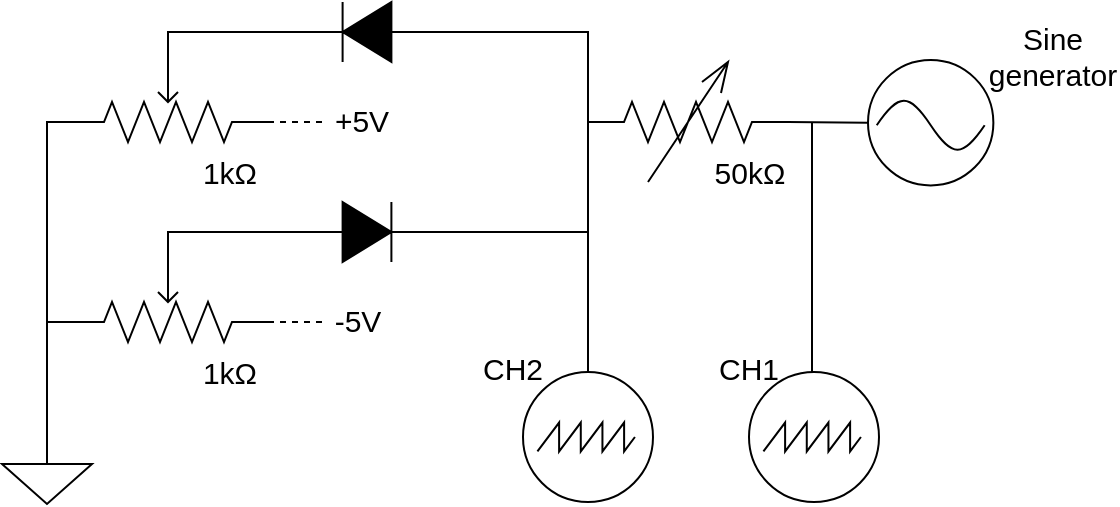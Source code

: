 <mxfile version="21.1.2" type="device">
  <diagram id="tjv56ypYF9dCwwJdmDgW" name="Pagina-1">
    <mxGraphModel dx="1257" dy="923" grid="1" gridSize="10" guides="1" tooltips="1" connect="1" arrows="1" fold="1" page="1" pageScale="1" pageWidth="827" pageHeight="1169" math="0" shadow="0">
      <root>
        <mxCell id="0" />
        <mxCell id="1" parent="0" />
        <mxCell id="77EJjU9pjrDceQ7XlRuk-24" value="&lt;font style=&quot;font-size: 15px;&quot;&gt;50kΩ&lt;/font&gt;" style="text;html=1;strokeColor=none;fillColor=none;align=center;verticalAlign=middle;whiteSpace=wrap;rounded=0;" parent="1" vertex="1">
          <mxGeometry x="581" y="260" width="60" height="30" as="geometry" />
        </mxCell>
        <mxCell id="bW4FdWCNvxmLPyXQ-o1B-4" value="" style="group" vertex="1" connectable="0" parent="1">
          <mxGeometry x="670" y="219" width="70" height="70" as="geometry" />
        </mxCell>
        <mxCell id="bW4FdWCNvxmLPyXQ-o1B-3" value="" style="ellipse;whiteSpace=wrap;html=1;aspect=fixed;" vertex="1" parent="bW4FdWCNvxmLPyXQ-o1B-4">
          <mxGeometry width="62.687" height="62.687" as="geometry" />
        </mxCell>
        <mxCell id="bW4FdWCNvxmLPyXQ-o1B-2" value="" style="pointerEvents=1;verticalLabelPosition=bottom;shadow=0;dashed=0;align=center;html=1;verticalAlign=top;shape=mxgraph.electrical.waveforms.sine_wave;" vertex="1" parent="bW4FdWCNvxmLPyXQ-o1B-4">
          <mxGeometry x="4.375" y="16.333" width="53.958" height="32.667" as="geometry" />
        </mxCell>
        <mxCell id="bW4FdWCNvxmLPyXQ-o1B-5" value="" style="perimeter=ellipsePerimeter;verticalLabelPosition=bottom;shadow=0;dashed=0;align=center;html=1;verticalAlign=top;shape=mxgraph.electrical.instruments.oscilloscope;" vertex="1" parent="1">
          <mxGeometry x="608" y="375" width="70" height="65" as="geometry" />
        </mxCell>
        <mxCell id="bW4FdWCNvxmLPyXQ-o1B-6" value="&lt;font style=&quot;font-size: 15px;&quot;&gt;CH1&lt;/font&gt;" style="text;html=1;strokeColor=none;fillColor=none;align=center;verticalAlign=middle;whiteSpace=wrap;rounded=0;" vertex="1" parent="1">
          <mxGeometry x="578" y="355" width="65" height="35" as="geometry" />
        </mxCell>
        <mxCell id="bW4FdWCNvxmLPyXQ-o1B-13" value="" style="pointerEvents=1;verticalLabelPosition=bottom;shadow=0;dashed=0;align=center;html=1;verticalAlign=top;shape=mxgraph.electrical.resistors.potentiometer_2;rotation=-180;" vertex="1" parent="1">
          <mxGeometry x="270" y="220" width="100" height="40" as="geometry" />
        </mxCell>
        <mxCell id="bW4FdWCNvxmLPyXQ-o1B-14" value="&lt;font style=&quot;font-size: 15px;&quot;&gt;1kΩ&lt;/font&gt;" style="text;html=1;strokeColor=none;fillColor=none;align=center;verticalAlign=middle;whiteSpace=wrap;rounded=0;" vertex="1" parent="1">
          <mxGeometry x="321" y="260" width="60" height="30" as="geometry" />
        </mxCell>
        <mxCell id="bW4FdWCNvxmLPyXQ-o1B-16" value="" style="pointerEvents=1;fillColor=strokeColor;verticalLabelPosition=bottom;shadow=0;dashed=0;align=center;html=1;verticalAlign=top;shape=mxgraph.electrical.diodes.diode;rotation=-180;" vertex="1" parent="1">
          <mxGeometry x="389" y="190" width="61" height="30" as="geometry" />
        </mxCell>
        <mxCell id="bW4FdWCNvxmLPyXQ-o1B-17" value="" style="endArrow=none;html=1;rounded=0;entryX=0.5;entryY=1;entryDx=0;entryDy=0;entryPerimeter=0;exitX=1;exitY=0.5;exitDx=0;exitDy=0;exitPerimeter=0;edgeStyle=orthogonalEdgeStyle;" edge="1" parent="1" source="bW4FdWCNvxmLPyXQ-o1B-16" target="bW4FdWCNvxmLPyXQ-o1B-13">
          <mxGeometry width="50" height="50" relative="1" as="geometry">
            <mxPoint x="120" y="290" as="sourcePoint" />
            <mxPoint x="170" y="240" as="targetPoint" />
          </mxGeometry>
        </mxCell>
        <mxCell id="bW4FdWCNvxmLPyXQ-o1B-18" value="" style="pointerEvents=1;verticalLabelPosition=bottom;shadow=0;dashed=0;align=center;html=1;verticalAlign=top;shape=mxgraph.electrical.resistors.potentiometer_2;rotation=-180;" vertex="1" parent="1">
          <mxGeometry x="270" y="320" width="100" height="40" as="geometry" />
        </mxCell>
        <mxCell id="bW4FdWCNvxmLPyXQ-o1B-19" value="&lt;font style=&quot;font-size: 15px;&quot;&gt;1kΩ&lt;/font&gt;" style="text;html=1;strokeColor=none;fillColor=none;align=center;verticalAlign=middle;whiteSpace=wrap;rounded=0;" vertex="1" parent="1">
          <mxGeometry x="321" y="360" width="60" height="30" as="geometry" />
        </mxCell>
        <mxCell id="bW4FdWCNvxmLPyXQ-o1B-20" value="" style="pointerEvents=1;fillColor=strokeColor;verticalLabelPosition=bottom;shadow=0;dashed=0;align=center;html=1;verticalAlign=top;shape=mxgraph.electrical.diodes.diode;rotation=0;" vertex="1" parent="1">
          <mxGeometry x="389" y="290" width="61" height="30" as="geometry" />
        </mxCell>
        <mxCell id="bW4FdWCNvxmLPyXQ-o1B-21" value="" style="endArrow=none;html=1;rounded=0;entryX=0.5;entryY=1;entryDx=0;entryDy=0;entryPerimeter=0;edgeStyle=orthogonalEdgeStyle;exitX=0;exitY=0.5;exitDx=0;exitDy=0;exitPerimeter=0;" edge="1" parent="1" source="bW4FdWCNvxmLPyXQ-o1B-20" target="bW4FdWCNvxmLPyXQ-o1B-18">
          <mxGeometry width="50" height="50" relative="1" as="geometry">
            <mxPoint x="460" y="310" as="sourcePoint" />
            <mxPoint x="170" y="340" as="targetPoint" />
          </mxGeometry>
        </mxCell>
        <mxCell id="bW4FdWCNvxmLPyXQ-o1B-22" value="" style="pointerEvents=1;verticalLabelPosition=bottom;shadow=0;dashed=0;align=center;html=1;verticalAlign=top;shape=mxgraph.electrical.signal_sources.signal_ground;" vertex="1" parent="1">
          <mxGeometry x="237" y="411" width="45" height="30" as="geometry" />
        </mxCell>
        <mxCell id="bW4FdWCNvxmLPyXQ-o1B-23" value="" style="endArrow=none;html=1;rounded=0;exitX=0.5;exitY=0;exitDx=0;exitDy=0;exitPerimeter=0;entryX=1;entryY=0.25;entryDx=0;entryDy=0;entryPerimeter=0;edgeStyle=orthogonalEdgeStyle;" edge="1" parent="1" source="bW4FdWCNvxmLPyXQ-o1B-22" target="bW4FdWCNvxmLPyXQ-o1B-13">
          <mxGeometry width="50" height="50" relative="1" as="geometry">
            <mxPoint x="270" y="280" as="sourcePoint" />
            <mxPoint x="262" y="190" as="targetPoint" />
          </mxGeometry>
        </mxCell>
        <mxCell id="bW4FdWCNvxmLPyXQ-o1B-24" value="" style="endArrow=none;html=1;rounded=0;" edge="1" parent="1">
          <mxGeometry width="50" height="50" relative="1" as="geometry">
            <mxPoint x="260" y="350" as="sourcePoint" />
            <mxPoint x="280" y="350" as="targetPoint" />
          </mxGeometry>
        </mxCell>
        <mxCell id="bW4FdWCNvxmLPyXQ-o1B-25" value="" style="endArrow=none;dashed=1;html=1;rounded=0;exitX=0;exitY=0.25;exitDx=0;exitDy=0;exitPerimeter=0;" edge="1" parent="1" source="bW4FdWCNvxmLPyXQ-o1B-13">
          <mxGeometry width="50" height="50" relative="1" as="geometry">
            <mxPoint x="390" y="300" as="sourcePoint" />
            <mxPoint x="400" y="250" as="targetPoint" />
          </mxGeometry>
        </mxCell>
        <mxCell id="bW4FdWCNvxmLPyXQ-o1B-26" value="" style="endArrow=none;dashed=1;html=1;rounded=0;exitX=0;exitY=0.25;exitDx=0;exitDy=0;exitPerimeter=0;" edge="1" parent="1">
          <mxGeometry width="50" height="50" relative="1" as="geometry">
            <mxPoint x="370" y="350" as="sourcePoint" />
            <mxPoint x="400" y="350" as="targetPoint" />
          </mxGeometry>
        </mxCell>
        <mxCell id="bW4FdWCNvxmLPyXQ-o1B-27" value="&lt;font style=&quot;font-size: 15px;&quot;&gt;+5V&lt;/font&gt;" style="text;html=1;strokeColor=none;fillColor=none;align=center;verticalAlign=middle;whiteSpace=wrap;rounded=0;" vertex="1" parent="1">
          <mxGeometry x="387" y="234" width="60" height="30" as="geometry" />
        </mxCell>
        <mxCell id="bW4FdWCNvxmLPyXQ-o1B-28" value="&lt;font style=&quot;font-size: 15px;&quot;&gt;-5V&lt;/font&gt;" style="text;html=1;strokeColor=none;fillColor=none;align=center;verticalAlign=middle;whiteSpace=wrap;rounded=0;" vertex="1" parent="1">
          <mxGeometry x="385" y="334" width="60" height="30" as="geometry" />
        </mxCell>
        <mxCell id="bW4FdWCNvxmLPyXQ-o1B-29" value="" style="perimeter=ellipsePerimeter;verticalLabelPosition=bottom;shadow=0;dashed=0;align=center;html=1;verticalAlign=top;shape=mxgraph.electrical.instruments.oscilloscope;" vertex="1" parent="1">
          <mxGeometry x="495" y="375" width="70" height="65" as="geometry" />
        </mxCell>
        <mxCell id="bW4FdWCNvxmLPyXQ-o1B-30" value="&lt;font style=&quot;font-size: 15px;&quot;&gt;CH2&lt;/font&gt;" style="text;html=1;strokeColor=none;fillColor=none;align=center;verticalAlign=middle;whiteSpace=wrap;rounded=0;" vertex="1" parent="1">
          <mxGeometry x="460" y="355" width="65" height="35" as="geometry" />
        </mxCell>
        <mxCell id="bW4FdWCNvxmLPyXQ-o1B-31" value="&lt;font style=&quot;font-size: 15px;&quot;&gt;Sine generator&lt;/font&gt;" style="text;html=1;strokeColor=none;fillColor=none;align=center;verticalAlign=middle;whiteSpace=wrap;rounded=0;" vertex="1" parent="1">
          <mxGeometry x="730" y="199" width="65" height="35" as="geometry" />
        </mxCell>
        <mxCell id="bW4FdWCNvxmLPyXQ-o1B-32" value="" style="endArrow=none;html=1;rounded=0;exitX=0;exitY=0.5;exitDx=0;exitDy=0;exitPerimeter=0;entryX=0.5;entryY=0;entryDx=0;entryDy=0;entryPerimeter=0;edgeStyle=orthogonalEdgeStyle;" edge="1" parent="1" source="bW4FdWCNvxmLPyXQ-o1B-16" target="bW4FdWCNvxmLPyXQ-o1B-29">
          <mxGeometry width="50" height="50" relative="1" as="geometry">
            <mxPoint x="490" y="150" as="sourcePoint" />
            <mxPoint x="540" y="100" as="targetPoint" />
          </mxGeometry>
        </mxCell>
        <mxCell id="bW4FdWCNvxmLPyXQ-o1B-33" value="" style="endArrow=none;html=1;rounded=0;exitX=1;exitY=0.5;exitDx=0;exitDy=0;exitPerimeter=0;" edge="1" parent="1" source="bW4FdWCNvxmLPyXQ-o1B-20">
          <mxGeometry width="50" height="50" relative="1" as="geometry">
            <mxPoint x="690" y="210" as="sourcePoint" />
            <mxPoint x="530" y="305" as="targetPoint" />
          </mxGeometry>
        </mxCell>
        <mxCell id="bW4FdWCNvxmLPyXQ-o1B-36" value="" style="endArrow=none;html=1;rounded=0;entryX=0;entryY=0.5;entryDx=0;entryDy=0;exitX=0;exitY=0.25;exitDx=0;exitDy=0;exitPerimeter=0;" edge="1" parent="1" target="bW4FdWCNvxmLPyXQ-o1B-3">
          <mxGeometry width="50" height="50" relative="1" as="geometry">
            <mxPoint x="630.0" y="250.0" as="sourcePoint" />
            <mxPoint x="680" y="220" as="targetPoint" />
          </mxGeometry>
        </mxCell>
        <mxCell id="bW4FdWCNvxmLPyXQ-o1B-37" value="" style="endArrow=none;html=1;rounded=0;exitX=0.5;exitY=0;exitDx=0;exitDy=0;exitPerimeter=0;" edge="1" parent="1">
          <mxGeometry width="50" height="50" relative="1" as="geometry">
            <mxPoint x="642" y="375" as="sourcePoint" />
            <mxPoint x="642" y="250" as="targetPoint" />
          </mxGeometry>
        </mxCell>
        <mxCell id="bW4FdWCNvxmLPyXQ-o1B-38" value="" style="pointerEvents=1;verticalLabelPosition=bottom;shadow=0;dashed=0;align=center;html=1;verticalAlign=top;shape=mxgraph.electrical.resistors.variable_resistor_2;" vertex="1" parent="1">
          <mxGeometry x="530" y="220" width="100" height="60" as="geometry" />
        </mxCell>
      </root>
    </mxGraphModel>
  </diagram>
</mxfile>
